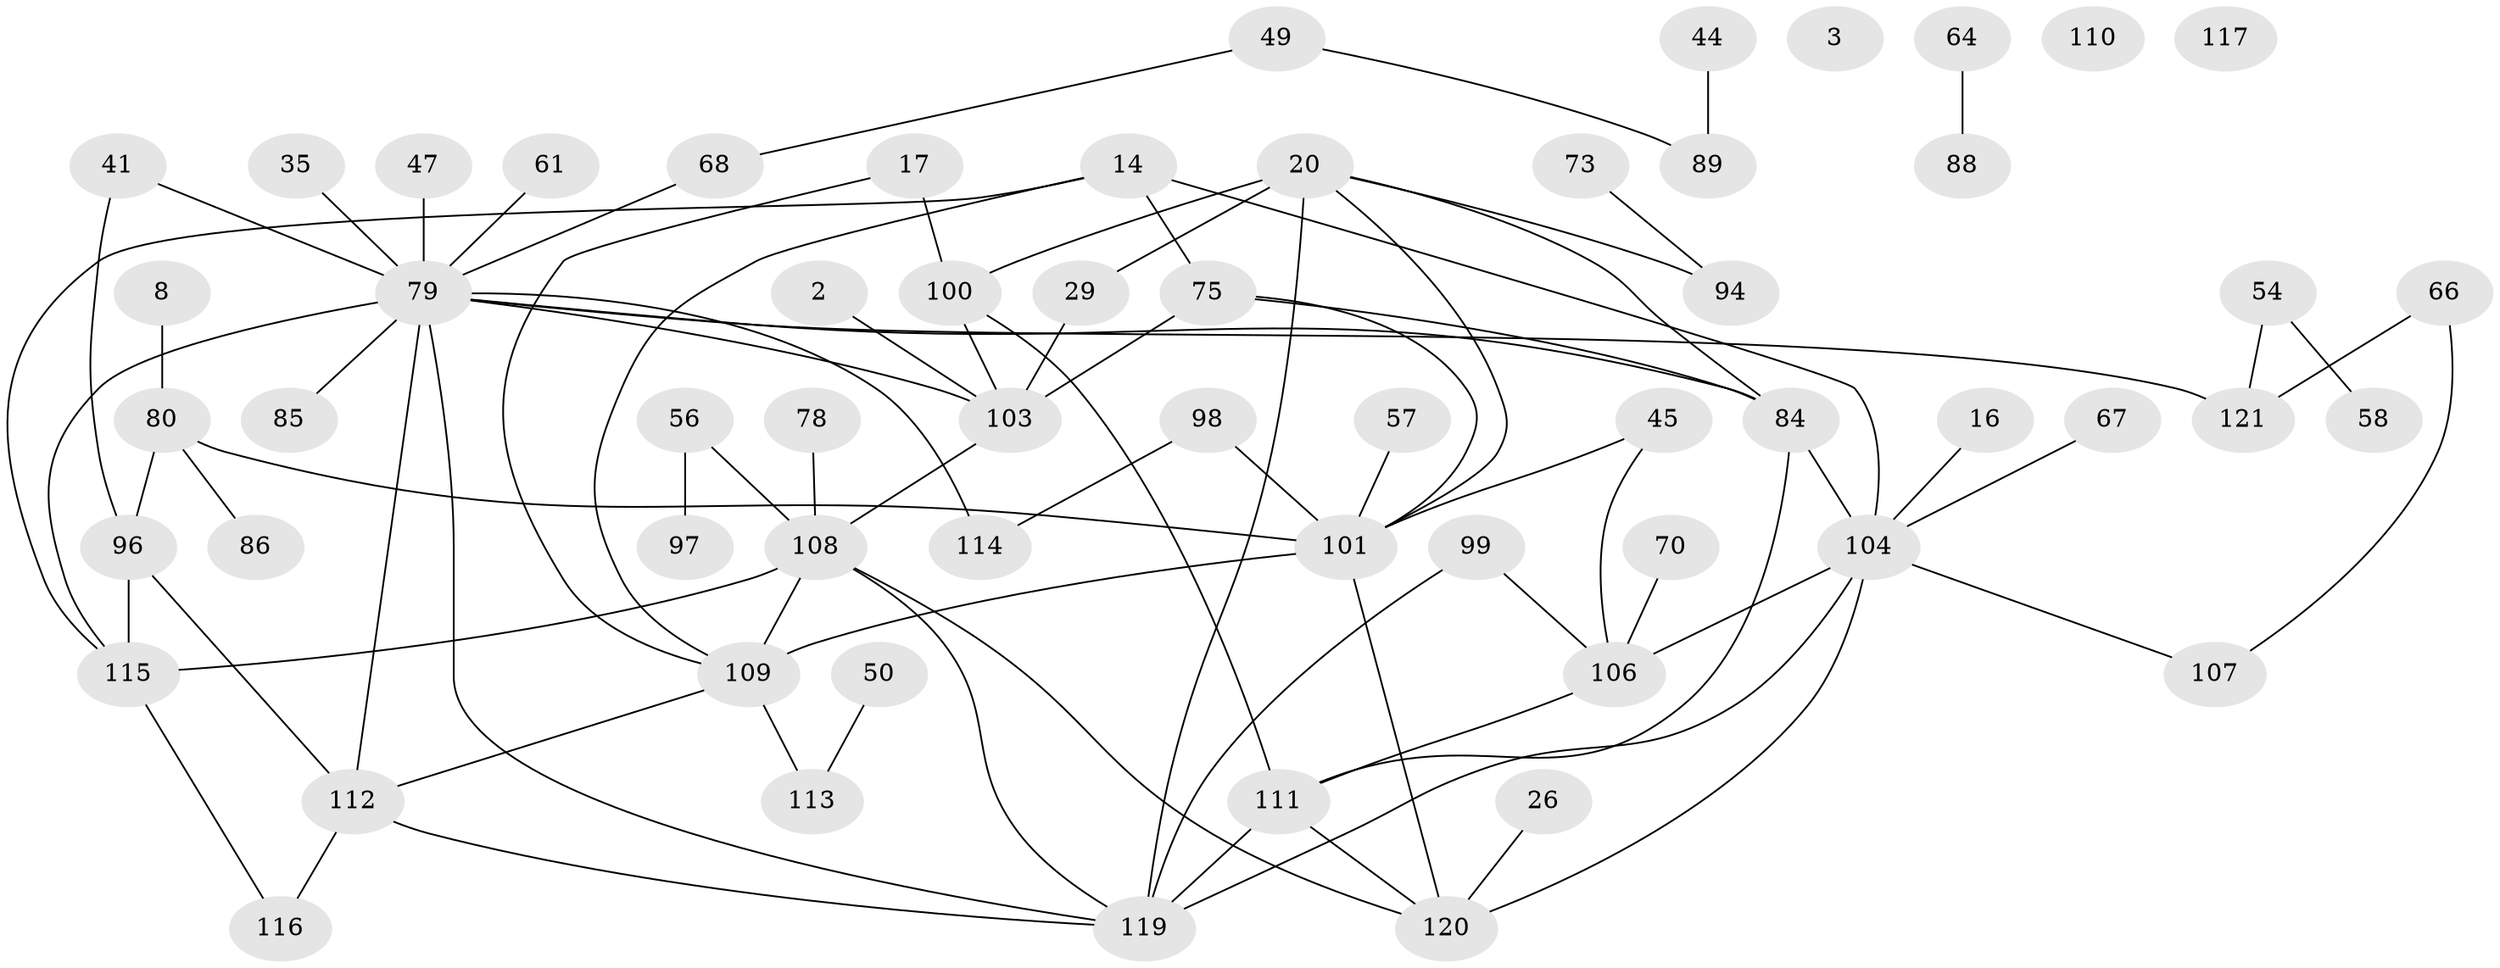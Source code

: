 // original degree distribution, {3: 0.2066115702479339, 1: 0.23140495867768596, 0: 0.024793388429752067, 4: 0.15702479338842976, 6: 0.05785123966942149, 2: 0.2396694214876033, 7: 0.008264462809917356, 5: 0.06611570247933884, 10: 0.008264462809917356}
// Generated by graph-tools (version 1.1) at 2025/38/03/09/25 04:38:58]
// undirected, 60 vertices, 84 edges
graph export_dot {
graph [start="1"]
  node [color=gray90,style=filled];
  2;
  3;
  8;
  14;
  16;
  17;
  20 [super="+1"];
  26;
  29 [super="+25"];
  35;
  41 [super="+9"];
  44;
  45;
  47;
  49;
  50;
  54 [super="+4"];
  56;
  57;
  58;
  61;
  64;
  66;
  67;
  68;
  70;
  73;
  75 [super="+10"];
  78;
  79 [super="+24+65+32"];
  80;
  84 [super="+39+77+69"];
  85 [super="+12"];
  86;
  88;
  89 [super="+34"];
  94;
  96 [super="+5"];
  97;
  98;
  99;
  100 [super="+62"];
  101 [super="+37+87"];
  103 [super="+42"];
  104;
  106 [super="+48"];
  107;
  108 [super="+95"];
  109 [super="+55+72+90+74+102+46+71"];
  110;
  111 [super="+27+82"];
  112;
  113 [super="+43"];
  114;
  115 [super="+92+93"];
  116 [super="+31+60"];
  117;
  119 [super="+63+118"];
  120 [super="+36+81"];
  121 [super="+51"];
  2 -- 103;
  8 -- 80;
  14 -- 75;
  14 -- 104;
  14 -- 109;
  14 -- 115;
  16 -- 104;
  17 -- 100;
  17 -- 109;
  20 -- 29;
  20 -- 94;
  20 -- 100 [weight=2];
  20 -- 101;
  20 -- 84;
  20 -- 119;
  26 -- 120;
  29 -- 103;
  35 -- 79;
  41 -- 96;
  41 -- 79;
  44 -- 89;
  45 -- 106;
  45 -- 101;
  47 -- 79;
  49 -- 68;
  49 -- 89;
  50 -- 113;
  54 -- 58;
  54 -- 121;
  56 -- 97;
  56 -- 108;
  57 -- 101;
  61 -- 79;
  64 -- 88;
  66 -- 107;
  66 -- 121;
  67 -- 104;
  68 -- 79;
  70 -- 106;
  73 -- 94;
  75 -- 103 [weight=2];
  75 -- 84;
  75 -- 101;
  78 -- 108;
  79 -- 103;
  79 -- 112;
  79 -- 114;
  79 -- 121 [weight=3];
  79 -- 85;
  79 -- 119 [weight=2];
  79 -- 84;
  79 -- 115 [weight=2];
  80 -- 86;
  80 -- 96 [weight=2];
  80 -- 101;
  84 -- 104;
  84 -- 111;
  96 -- 112;
  96 -- 115 [weight=2];
  98 -- 114;
  98 -- 101;
  99 -- 119;
  99 -- 106;
  100 -- 111;
  100 -- 103;
  101 -- 109 [weight=4];
  101 -- 120 [weight=4];
  103 -- 108;
  104 -- 107;
  104 -- 106;
  104 -- 119 [weight=2];
  104 -- 120 [weight=2];
  106 -- 111 [weight=2];
  108 -- 109 [weight=2];
  108 -- 115;
  108 -- 120;
  108 -- 119 [weight=2];
  109 -- 112;
  109 -- 113;
  111 -- 119 [weight=4];
  111 -- 120;
  112 -- 119 [weight=2];
  112 -- 116;
  115 -- 116;
}
